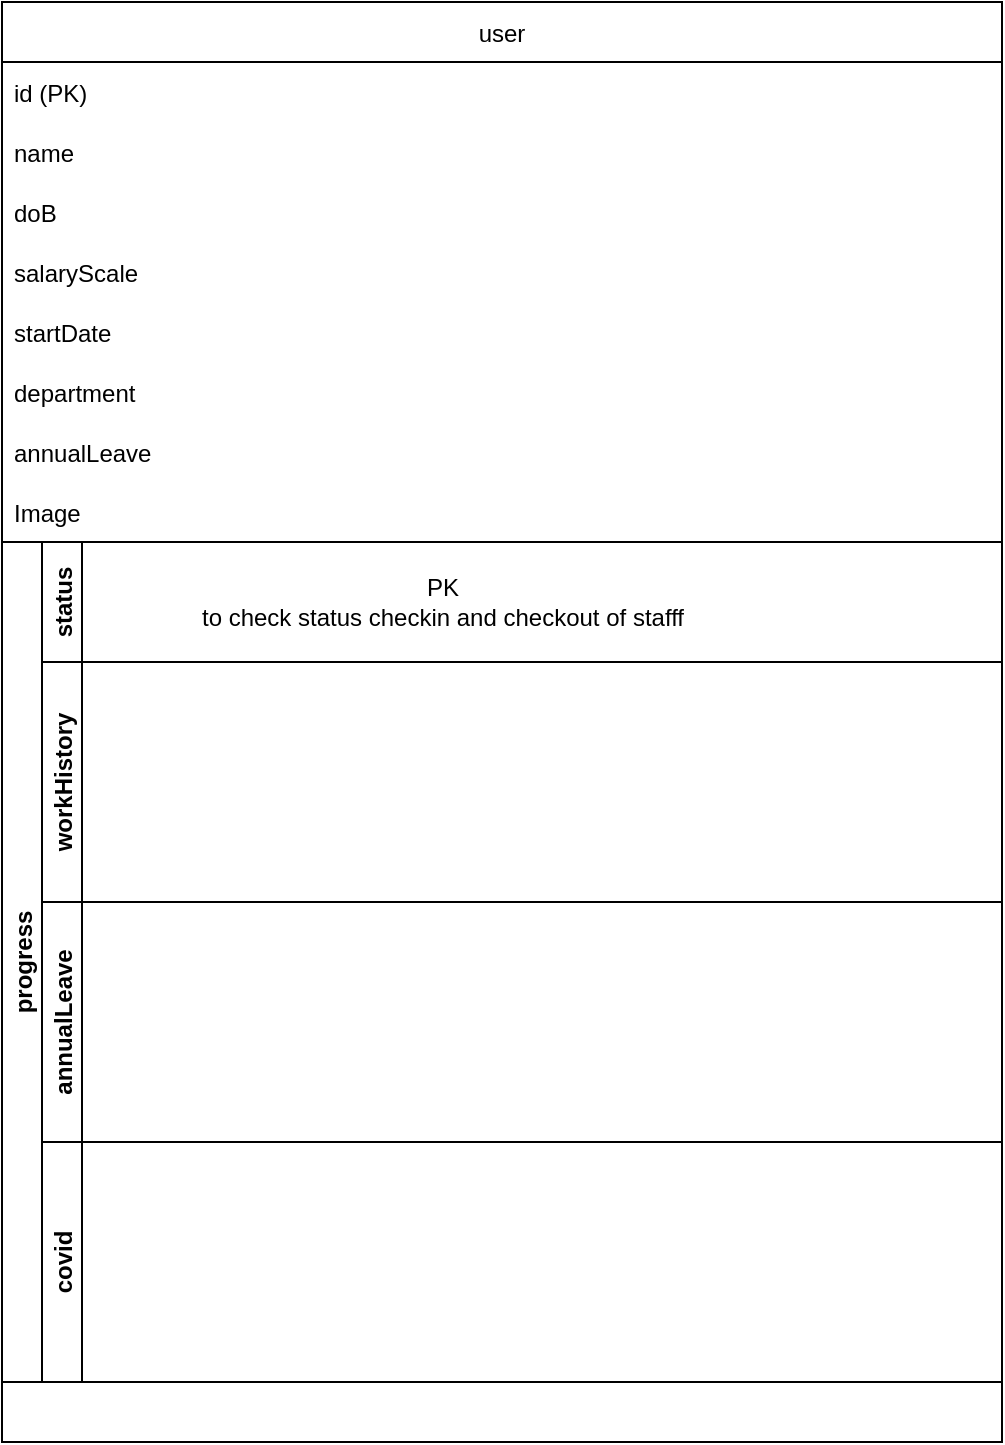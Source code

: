 <mxfile>
    <diagram id="BFwVFHoDaZww6yme9LQn" name="Page-1">
        <mxGraphModel dx="1099" dy="632" grid="1" gridSize="10" guides="1" tooltips="1" connect="1" arrows="1" fold="1" page="1" pageScale="1" pageWidth="850" pageHeight="1100" math="0" shadow="0">
            <root>
                <mxCell id="0"/>
                <mxCell id="1" parent="0"/>
                <mxCell id="3" value="user" style="swimlane;fontStyle=0;childLayout=stackLayout;horizontal=1;startSize=30;horizontalStack=0;resizeParent=1;resizeParentMax=0;resizeLast=0;collapsible=1;marginBottom=0;" vertex="1" parent="1">
                    <mxGeometry x="110" y="130" width="500" height="720" as="geometry">
                        <mxRectangle x="40" y="140" width="60" height="30" as="alternateBounds"/>
                    </mxGeometry>
                </mxCell>
                <mxCell id="4" value="id (PK)" style="text;strokeColor=none;fillColor=none;align=left;verticalAlign=middle;spacingLeft=4;spacingRight=4;overflow=hidden;points=[[0,0.5],[1,0.5]];portConstraint=eastwest;rotatable=0;" vertex="1" parent="3">
                    <mxGeometry y="30" width="500" height="30" as="geometry"/>
                </mxCell>
                <mxCell id="5" value="name" style="text;strokeColor=none;fillColor=none;align=left;verticalAlign=middle;spacingLeft=4;spacingRight=4;overflow=hidden;points=[[0,0.5],[1,0.5]];portConstraint=eastwest;rotatable=0;" vertex="1" parent="3">
                    <mxGeometry y="60" width="500" height="30" as="geometry"/>
                </mxCell>
                <mxCell id="6" value="doB" style="text;strokeColor=none;fillColor=none;align=left;verticalAlign=middle;spacingLeft=4;spacingRight=4;overflow=hidden;points=[[0,0.5],[1,0.5]];portConstraint=eastwest;rotatable=0;" vertex="1" parent="3">
                    <mxGeometry y="90" width="500" height="30" as="geometry"/>
                </mxCell>
                <mxCell id="11" value="salaryScale" style="text;strokeColor=none;fillColor=none;align=left;verticalAlign=middle;spacingLeft=4;spacingRight=4;overflow=hidden;points=[[0,0.5],[1,0.5]];portConstraint=eastwest;rotatable=0;" vertex="1" parent="3">
                    <mxGeometry y="120" width="500" height="30" as="geometry"/>
                </mxCell>
                <mxCell id="10" value="startDate" style="text;strokeColor=none;fillColor=none;align=left;verticalAlign=middle;spacingLeft=4;spacingRight=4;overflow=hidden;points=[[0,0.5],[1,0.5]];portConstraint=eastwest;rotatable=0;" vertex="1" parent="3">
                    <mxGeometry y="150" width="500" height="30" as="geometry"/>
                </mxCell>
                <mxCell id="9" value="department" style="text;strokeColor=none;fillColor=none;align=left;verticalAlign=middle;spacingLeft=4;spacingRight=4;overflow=hidden;points=[[0,0.5],[1,0.5]];portConstraint=eastwest;rotatable=0;" vertex="1" parent="3">
                    <mxGeometry y="180" width="500" height="30" as="geometry"/>
                </mxCell>
                <mxCell id="8" value="annualLeave" style="text;strokeColor=none;fillColor=none;align=left;verticalAlign=middle;spacingLeft=4;spacingRight=4;overflow=hidden;points=[[0,0.5],[1,0.5]];portConstraint=eastwest;rotatable=0;" vertex="1" parent="3">
                    <mxGeometry y="210" width="500" height="30" as="geometry"/>
                </mxCell>
                <mxCell id="7" value="Image" style="text;strokeColor=none;fillColor=none;align=left;verticalAlign=middle;spacingLeft=4;spacingRight=4;overflow=hidden;points=[[0,0.5],[1,0.5]];portConstraint=eastwest;rotatable=0;" vertex="1" parent="3">
                    <mxGeometry y="240" width="500" height="30" as="geometry"/>
                </mxCell>
                <mxCell id="15" value="progress" style="swimlane;childLayout=stackLayout;resizeParent=1;resizeParentMax=0;horizontal=0;startSize=20;horizontalStack=0;" vertex="1" parent="3">
                    <mxGeometry y="270" width="500" height="420" as="geometry"/>
                </mxCell>
                <mxCell id="16" value="status" style="swimlane;startSize=20;horizontal=0;" vertex="1" parent="15">
                    <mxGeometry x="20" width="480" height="60" as="geometry"/>
                </mxCell>
                <mxCell id="20" value="PK&lt;br&gt;to check status checkin and checkout of stafff" style="text;html=1;align=center;verticalAlign=middle;resizable=0;points=[];autosize=1;strokeColor=none;fillColor=none;" vertex="1" parent="16">
                    <mxGeometry x="70" y="15" width="260" height="30" as="geometry"/>
                </mxCell>
                <mxCell id="17" value="workHistory" style="swimlane;startSize=20;horizontal=0;" vertex="1" parent="15">
                    <mxGeometry x="20" y="60" width="480" height="120" as="geometry"/>
                </mxCell>
                <mxCell id="18" value="annualLeave" style="swimlane;startSize=20;horizontal=0;" vertex="1" parent="15">
                    <mxGeometry x="20" y="180" width="480" height="120" as="geometry"/>
                </mxCell>
                <mxCell id="19" value="covid" style="swimlane;startSize=20;horizontal=0;" vertex="1" parent="15">
                    <mxGeometry x="20" y="300" width="480" height="120" as="geometry"/>
                </mxCell>
                <mxCell id="12" style="text;strokeColor=none;fillColor=none;align=left;verticalAlign=middle;spacingLeft=4;spacingRight=4;overflow=hidden;points=[[0,0.5],[1,0.5]];portConstraint=eastwest;rotatable=0;" vertex="1" parent="3">
                    <mxGeometry y="690" width="500" height="30" as="geometry"/>
                </mxCell>
            </root>
        </mxGraphModel>
    </diagram>
</mxfile>